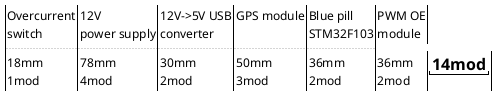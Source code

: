 @startsalt din-placement
{!
  {Overcurrent
  switch} |
  {12V
  power supply} |
  {12V->5V USB
  converter} |
  {GPS module} |
  {Blue pill
  STM32F103} |
  {PWM OE
  module}

  ... | ... | ... | ... | ...

  {18mm
  1mod} |
  {78mm
  4mod} |
  {30mm
  2mod} |
  {50mm
  3mod} |
  {36mm
  2mod} |
  {36mm
  2mod} |
  "= 14mod"


}
@endsalt